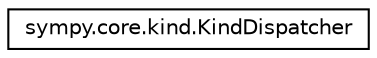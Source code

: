 digraph "Graphical Class Hierarchy"
{
 // LATEX_PDF_SIZE
  edge [fontname="Helvetica",fontsize="10",labelfontname="Helvetica",labelfontsize="10"];
  node [fontname="Helvetica",fontsize="10",shape=record];
  rankdir="LR";
  Node0 [label="sympy.core.kind.KindDispatcher",height=0.2,width=0.4,color="black", fillcolor="white", style="filled",URL="$classsympy_1_1core_1_1kind_1_1KindDispatcher.html",tooltip=" "];
}
